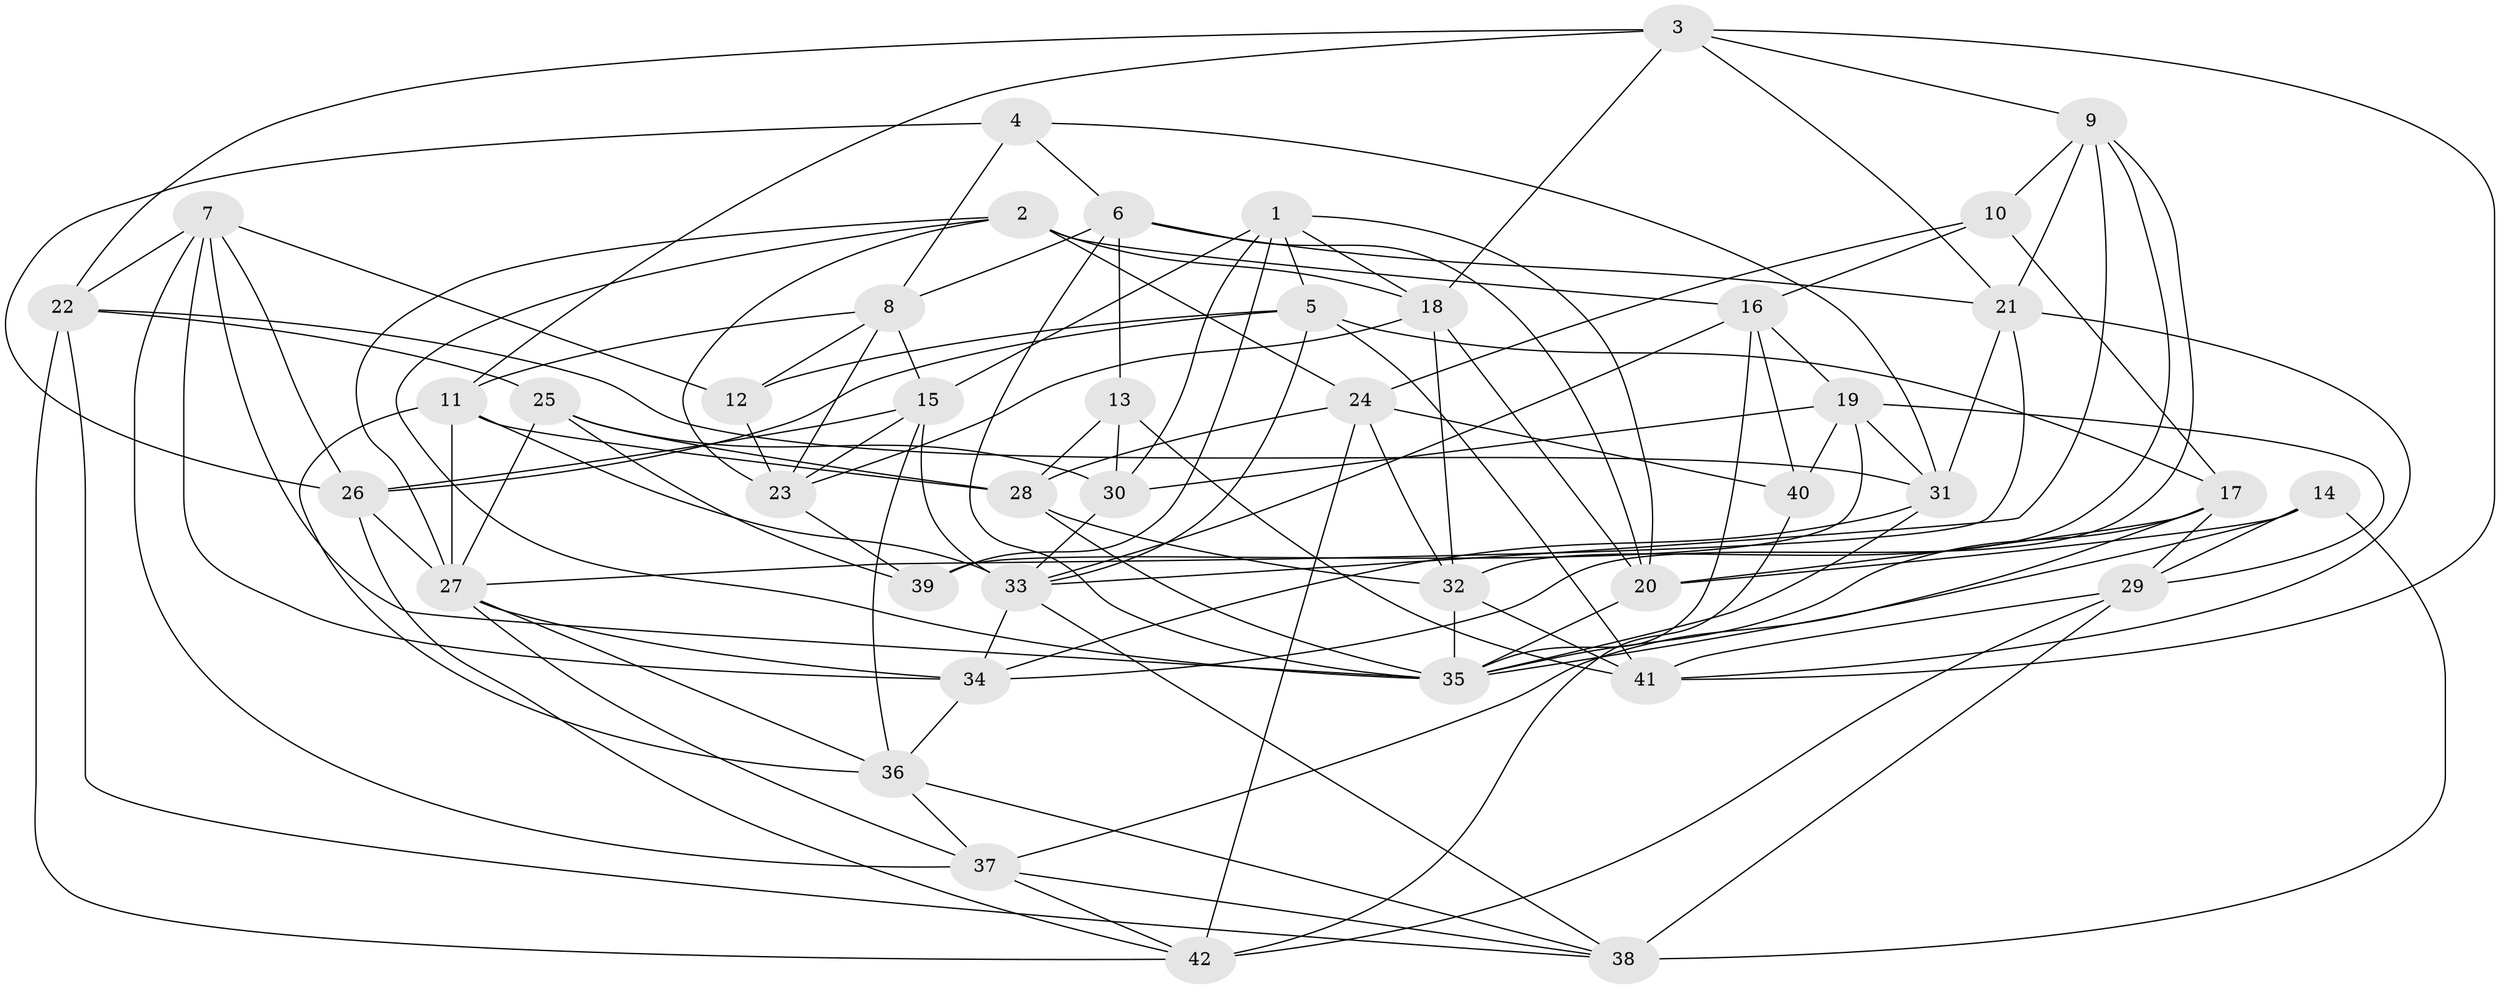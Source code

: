 // original degree distribution, {4: 1.0}
// Generated by graph-tools (version 1.1) at 2025/50/03/09/25 03:50:50]
// undirected, 42 vertices, 122 edges
graph export_dot {
graph [start="1"]
  node [color=gray90,style=filled];
  1;
  2;
  3;
  4;
  5;
  6;
  7;
  8;
  9;
  10;
  11;
  12;
  13;
  14;
  15;
  16;
  17;
  18;
  19;
  20;
  21;
  22;
  23;
  24;
  25;
  26;
  27;
  28;
  29;
  30;
  31;
  32;
  33;
  34;
  35;
  36;
  37;
  38;
  39;
  40;
  41;
  42;
  1 -- 5 [weight=1.0];
  1 -- 15 [weight=1.0];
  1 -- 18 [weight=1.0];
  1 -- 20 [weight=1.0];
  1 -- 30 [weight=1.0];
  1 -- 39 [weight=1.0];
  2 -- 16 [weight=1.0];
  2 -- 18 [weight=1.0];
  2 -- 23 [weight=1.0];
  2 -- 24 [weight=1.0];
  2 -- 27 [weight=1.0];
  2 -- 35 [weight=1.0];
  3 -- 9 [weight=1.0];
  3 -- 11 [weight=1.0];
  3 -- 18 [weight=1.0];
  3 -- 21 [weight=1.0];
  3 -- 22 [weight=1.0];
  3 -- 41 [weight=1.0];
  4 -- 6 [weight=1.0];
  4 -- 8 [weight=1.0];
  4 -- 26 [weight=1.0];
  4 -- 31 [weight=1.0];
  5 -- 12 [weight=1.0];
  5 -- 17 [weight=1.0];
  5 -- 26 [weight=1.0];
  5 -- 33 [weight=1.0];
  5 -- 41 [weight=1.0];
  6 -- 8 [weight=1.0];
  6 -- 13 [weight=1.0];
  6 -- 20 [weight=1.0];
  6 -- 21 [weight=1.0];
  6 -- 35 [weight=1.0];
  7 -- 12 [weight=1.0];
  7 -- 22 [weight=1.0];
  7 -- 26 [weight=1.0];
  7 -- 34 [weight=1.0];
  7 -- 35 [weight=1.0];
  7 -- 37 [weight=1.0];
  8 -- 11 [weight=1.0];
  8 -- 12 [weight=1.0];
  8 -- 15 [weight=1.0];
  8 -- 23 [weight=1.0];
  9 -- 10 [weight=1.0];
  9 -- 21 [weight=1.0];
  9 -- 32 [weight=1.0];
  9 -- 33 [weight=1.0];
  9 -- 34 [weight=1.0];
  10 -- 16 [weight=1.0];
  10 -- 17 [weight=1.0];
  10 -- 24 [weight=1.0];
  11 -- 27 [weight=1.0];
  11 -- 28 [weight=1.0];
  11 -- 33 [weight=1.0];
  11 -- 36 [weight=1.0];
  12 -- 23 [weight=1.0];
  13 -- 28 [weight=1.0];
  13 -- 30 [weight=1.0];
  13 -- 41 [weight=1.0];
  14 -- 20 [weight=1.0];
  14 -- 29 [weight=1.0];
  14 -- 35 [weight=1.0];
  14 -- 38 [weight=1.0];
  15 -- 23 [weight=1.0];
  15 -- 26 [weight=1.0];
  15 -- 33 [weight=1.0];
  15 -- 36 [weight=1.0];
  16 -- 19 [weight=1.0];
  16 -- 33 [weight=1.0];
  16 -- 35 [weight=1.0];
  16 -- 40 [weight=1.0];
  17 -- 20 [weight=1.0];
  17 -- 29 [weight=1.0];
  17 -- 35 [weight=1.0];
  17 -- 37 [weight=1.0];
  18 -- 20 [weight=1.0];
  18 -- 23 [weight=1.0];
  18 -- 32 [weight=1.0];
  19 -- 29 [weight=1.0];
  19 -- 30 [weight=1.0];
  19 -- 31 [weight=1.0];
  19 -- 39 [weight=1.0];
  19 -- 40 [weight=1.0];
  20 -- 35 [weight=1.0];
  21 -- 27 [weight=1.0];
  21 -- 31 [weight=1.0];
  21 -- 41 [weight=1.0];
  22 -- 25 [weight=1.0];
  22 -- 31 [weight=1.0];
  22 -- 38 [weight=1.0];
  22 -- 42 [weight=1.0];
  23 -- 39 [weight=1.0];
  24 -- 28 [weight=1.0];
  24 -- 32 [weight=1.0];
  24 -- 40 [weight=1.0];
  24 -- 42 [weight=1.0];
  25 -- 27 [weight=1.0];
  25 -- 28 [weight=1.0];
  25 -- 30 [weight=2.0];
  25 -- 39 [weight=1.0];
  26 -- 27 [weight=1.0];
  26 -- 42 [weight=1.0];
  27 -- 34 [weight=1.0];
  27 -- 36 [weight=1.0];
  27 -- 37 [weight=1.0];
  28 -- 32 [weight=1.0];
  28 -- 35 [weight=1.0];
  29 -- 38 [weight=1.0];
  29 -- 41 [weight=1.0];
  29 -- 42 [weight=1.0];
  30 -- 33 [weight=1.0];
  31 -- 34 [weight=1.0];
  31 -- 35 [weight=1.0];
  32 -- 35 [weight=1.0];
  32 -- 41 [weight=1.0];
  33 -- 34 [weight=1.0];
  33 -- 38 [weight=1.0];
  34 -- 36 [weight=1.0];
  36 -- 37 [weight=1.0];
  36 -- 38 [weight=1.0];
  37 -- 38 [weight=1.0];
  37 -- 42 [weight=1.0];
  40 -- 42 [weight=1.0];
}
